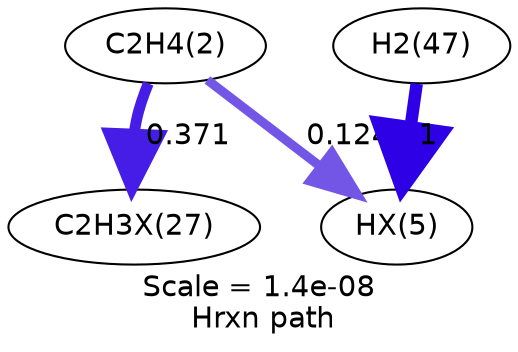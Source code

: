 digraph reaction_paths {
center=1;
s5 -> s47[fontname="Helvetica", style="setlinewidth(4.42)", arrowsize=2.21, color="0.7, 0.624, 0.9"
, label=" 0.124"];
s5 -> s48[fontname="Helvetica", style="setlinewidth(5.25)", arrowsize=2.63, color="0.7, 0.871, 0.9"
, label=" 0.371"];
s11 -> s47[fontname="Helvetica", style="setlinewidth(6)", arrowsize=3, color="0.7, 1.5, 0.9"
, label=" 1"];
s5 [ fontname="Helvetica", label="C2H4(2)"];
s11 [ fontname="Helvetica", label="H2(47)"];
s47 [ fontname="Helvetica", label="HX(5)"];
s48 [ fontname="Helvetica", label="C2H3X(27)"];
 label = "Scale = 1.4e-08\l Hrxn path";
 fontname = "Helvetica";
}
